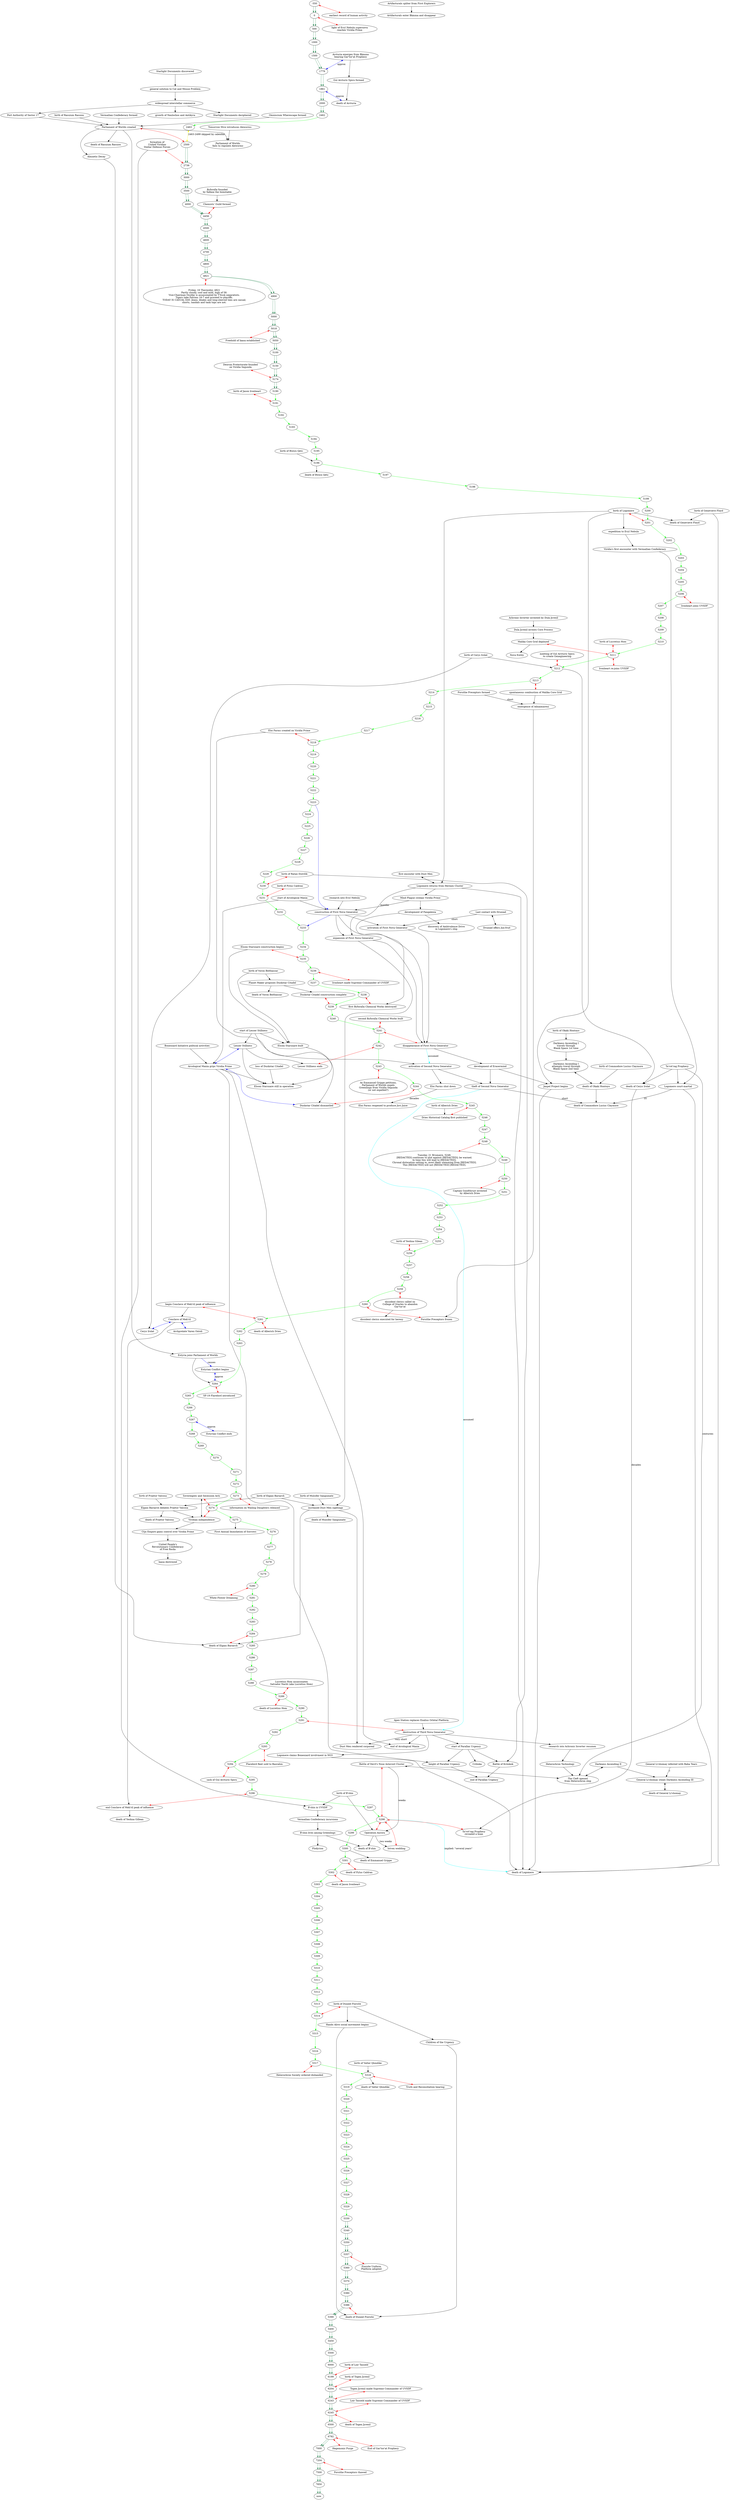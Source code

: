 digraph viridia
{
// specific years mentioned, and all years within interesting ranges; use
// "green" for adjacent years and a different shade and a double line when
// we skip years; since we use "red" for specifying exact years, we use
// yellow (green + red) for the year numbers which are the same
-550->0->500->1000->1500->1779->1861->2000->2462 [color="seagreen4"]
-550->0->500->1000->1500->1779->1861->2000->2462 [color="seagreen4"]
2462->2463 [color="green"]
2463->2500 [dir="both" color="yellow" label="2463-2499 skipped by calendar"]
2500->2736->3000->3500->4000->4456 [color="seagreen4"]
2500->2736->3000->3500->4000->4456 [color="seagreen4"]
4456->4500->4600->4700->4800->4821->4900->5000 [color="seagreen4"]
4456->4500->4600->4700->4800->4821->4900->5000 [color="seagreen4"]
5000->5018->5050->5100->5150->5174->5190 [color="seagreen4"]
5000->5018->5050->5100->5150->5174->5190 [color="seagreen4"]
5190->5191->5192->5193->5194->5195->5196->5197->5198->5199->5200 [color="green"]
5200->5201->5202->5203->5204->5205->5206->5207->5208->5209->5210 [color="green"]
5210->5211->5212->5213->5214->5215->5216->5217->5218->5219->5220 [color="green"]
5220->5221->5222->5223->5224->5225->5226->5227->5228->5229->5230 [color="green"]
5230->5231->5232->5233->5234->5235->5236->5237->5238->5239->5240 [color="green"]
5240->5241->5242->5243->5244->5245->5246->5247->5248->5249->5250 [color="green"]
5250->5251->5252->5253->5254->5255->5256->5257->5258->5259->5260 [color="green"]
5260->5261->5262->5263->5264->5265->5266->5267->5268->5269->5270 [color="green"]
5270->5271->5272->5273->5274->5275->5276->5277->5278->5279->5280 [color="green"]
5280->5281->5282->5283->5284->5285->5286->5287->5288->5289->5290 [color="green"]
5290->5291->5292->5293->5294->5295->5296->5297->5298->5299->5300 [color="green"]
5300->5301->5302->5303->5304->5305->5306->5307->5308->5309->5310 [color="green"]
5310->5311->5312->5313->5314->5315->5316->5317->5318->5319->5320 [color="green"]
5320->5321->5322->5323->5324->5325->5326->5327->5328->5329->5330 [color="green"]
5330->5340->5350->5357->5360->5370->5380->5386->5390->5400 [color="seagreen4"]
5330->5340->5350->5357->5360->5370->5380->5386->5390->5400 [color="seagreen4"]
5400->5450->5500->6000->6199->6204->6243->6245->6500->6782->7000 [color="seagreen4"]
5400->5450->5500->6000->6199->6204->6243->6245->6500->6782->7000 [color="seagreen4"]
7000->7204->7500->7850->"now" [color="seagreen4"]
7000->7204->7500->7850->"now" [color="seagreen4"]

"dest NG3" [label="destruction of Third Nova Generator"]

// [[Welcome]]
"dest NG3" -> "start of Parallax Urgency"
//// Now redundant to say "start is before end"
//"start of Parallax Urgency" -> "end of Parallax Urgency"

// [[Achronic Inverter]]
//// We do know that "Achronic Inverter invented by Dula Jyrexil" comes
//// before "dest NG3" from this article, but from [[Core Process]], we
//// know that it also comes before the First Nova Generator.  Since NG1
//// is before NG3, we choose to simplify our graph by removing the line
//// to NG3, as it (now) provides no useful additional information.

//"Achronic Inverter invented by Dula Jyrexil" -> "dest NG3"
"dest NG3" -> "research into Achronic Inverter resumes" -> "Heterochron Technology"

// [[Adnaimareui]]
"Malika Core Grid destroyed" [label="spontaneous combustion of Malika Core Grid"]
// this is now redundant, since we have specific dates for both events
//"Deorsai Protectorate founded" -> "Malika Core Grid destroyed"
"Malika Core Grid destroyed" -> "emergence of Adnaimareui"

// [[Aleworms]]
"Parliament-Aleworms" [label="Parliament of Worlds\nfails to regulate Aleworms"]
"Tomorrow Hive introduces Aleworms" -> "Parliament-Aleworms"
"Parliament of Worlds created" -> "Parliament-Aleworms"

// [[Almnetic Decay]]
//"collapse of Almnetic Empire"
"Almnetic Decay"

// [[Ambivalence Drive]]
"birth of Logomere" -> "Logomere returns from Hermes Cluster" -> "death of Logomere"
"Logomere returns from Hermes Cluster" -> "Mind Plague sweeps Viridia Prime" -> "development of Fangalexia" -> "discovery of Ambivalence Drive\nin Logomere's ship"

// [[Apex Station]]
"Apex Station replaces Exalius Orbital Platform" -> "dest NG3"
// [[Hands Alive]] gives us a date for OA, so this is redundant:
// "dest NG3" -> "Operation Aurora"

// [[Arcological Mania]]
"Arcological Mania" [label="Arcological Mania grips Viridia Prime"]
// REVIEW
"Lesser Stillness" -> "Arcological Mania" [dir="both" color="blue"]
// [[Arcological Mania]] references "loss of Duskstar Citadel", but
// [[Duskstar citadel]] refers to it as "Duskstar Citadel dismantled"
"Arcological Mania" -> "Duskstar Citadel dismantled" [dir="both" color="blue"]
"start of Lesser Stillness" -> "Duskstar Citadel dismantled"

"Lesser Stillness" -> "Elsoni Starsnare still in operation"
"Arcological Mania" -> "Elsoni Starsnare still in operation"
"loss of Duskstar Citadel" -> "Elsoni Starsnare still in operation"

// [[Arcturianism]]
"Arcturia emerges" [label="Arcturia emerges from Bkmma\nbearing Gar'tor'at Prophecy"]
// This line is redundant (due to having approximate years and due to
// having "Gul Arcturis Spicu formed" between them)
//"Arcturia emerges" -> "death of Arcturia"

//// Since we now have approximate years for each of these (exact year for
//// dest NG3), we no long need the lines indicating duration

//"Arcturia emerges" -> "dest NG3" [label="~3500" color="blue"]
//"dest NG3" -> "End of Gar'tor'at Prophecy" [label="~1500" color="blue"]

// [[Artifacturals]]
"Artifacturals spliter from First Explorers" -> "Artifacturals enter Bkmma and disappear"

// [[Ascacian Wastes]]

// [[Astrogation]]
"Starlight Documents discovered" -> "general solution to Cat and Mouse Problem" -> "widespread interstellar commerce" -> "Starlight Documents deciphered"
"widespread interstellar commerce" -> "growth of Naulochos and Antikyra"
"widespread interstellar commerce" -> "Port Authority of Sector 17"

######


// [[B'shin]]
"UVSDF forms" [label="formation of\nUnited Viridian\nStellar Defense Forces"]
"UVSDF forms" -> "B'shin in UVSDF"
"birth of B'shin" -> "B'shin in UVSDF" -> "Vermailian Confederacy incursions" -> "B'shin lives among Greenlings" -> "death of B'shin"
"B'shin lives among Greenlings" -> "Flodyrion"

// [[Baba Tears]]
"General Li'shomay infested with Baba Tears"

// [[Elgani Bariarch]]
"Almnetic Decay" -> "death of Elgani Bariarch"
"birth of Praetor Valcosa" -> "Elgani Bariarch debates Praetor Valcosa" -> "death of Praetor Valcosa"
"birth of Elgani Bariarch" -> "Elgani Bariarch debates Praetor Valcosa"
// We have a date for Bariarch's death, and a date for an event following
// the debates (that of Viridian Independence), making this line
// redundant:
//"Elgani Bariarch debates Praetor Valcosa" -> "death of Elgani Bariarch"
"Elgani Bariarch debates Praetor Valcosa" -> "Viridian independence"

// [[Barometz]]
"greenlings expelled" [label="As Emmanuel Grippe petitions,\nParliament of Worlds expels\nGreenlings from Viridia Segunda\n(or not expelled?)"]
// This line is redundant as we now have exact dates for each of these
// from [[Endotian Calendar]] and [[Emmanuel Grippe]]
//"Parliament of Worlds created" -> "greenlings expelled"

// [[Battle of Kriinkok]]
"start of Parallax Urgency" -> "Battle of Kriinkok" -> "end of Parallax Urgency"

// [[Bazrahin]]

// [[Voron Belthaszar]]
"birth of Voron Belthaszar" -> "Elsoni Starsnare built" -> "Elsoni Starsnare still in operation"
"Arcological Mania" -> "height of Parallax Urgency"
"start of Parallax Urgency" -> "height of Parallax Urgency" -> "end of Parallax Urgency"

// [[Bkmma]]

// [[Blank Space]]
"Cleft opened" [label="The Cleft opened\nfrom Heterochron ship"]
// [[Hands Alive]] gives us the date for OA, and we know BoD'sNAC was only
// weeks earlier
"Battle of Devil's Nose Asteroid Cluster" -> 5298 [dir="both" color="red"]
"Battle of Devil's Nose Asteroid Cluster" -> "Operation Aurora" [label="weeks"]
"Battle of Devil's Nose Asteroid Cluster" -> "Cleft opened" [dir="both"]
"Heterochron Technology" -> "Cleft opened"

// [[Boneozard Initiative]]
"Boneozard Initiative political activities" -> "Arcological Mania"
"start of Arcological Mania" -> "Arcological Mania" -> "end of Arcological Mania"
"start of Arcological Mania" -> "construction of First Nova Generator" -> "disappearance of First Nova Generator"
"dest NG3" -> "end of Arcological Mania"

//// We now have a specific year for "disappearance NG1" and "dest NG3",
//// so we do not need to include the line telling us the time between the
//// two
//"disappearance of First Nova Generator" -> "dest NG3" [label="50"]
"dest NG3" -> "Logomere claims Boneozard involvment in NG3" -> "death of Logomere"

// "theft of NG2" comes from [[Commodore Lucius Claymore]]; we assume that
// First, Second, Third are in order
//// [[Erasermind]] confirms that First NG was before Second NG
//"disappearance of First Nova Generator" -> "theft of Second Nova Generator" [color="cyan" label="assumed"]
"theft of Second Nova Generator" -> "dest NG3" [color="cyan" label="assumed"]

"disappearance of First Nova Generator" -> "activation of Second Nova Generator" [color="cyan" label="assumed"]

// [[Byforalla]]
"Byforalla founded" [label="Byforalla founded\nby Xafane the Inimitable"]
//// "end of Ctjn Empire" turns out to not be a relevent event
//"Byforalla founded by Xafane the Inimitable" -> "end of Ctjn Empire"

######


// [[Pylus Caldran]]
"birth of Pylus Caldran" -> 5231 [dir="both" color="red"]
5301 -> "death of Pylus Caldran" [dir="both" color="red"]
//// reporting Caldran's age is redundant with his birth and death year;
//// simplify graph by not including this line
//"birth of Pylus Caldran" -> "death of Pylus Caldran" [label="70"]
1861 -> "death of Arcturia" [dir="both" label="approx" color="blue"]
//// reporting Caldran's birth occured before dest NG3 is now redundant
//"birth of Pylus Caldran" -> "dest NG3"
//// We have exact dates for these, so reporting 10 years is redundant
//"dest NG3" -> "death of Pylus Caldran" [label="10"]

// as of [[Gul Arcturis Spicu]] we now have an exact year for the sacking
//"sack of Gul Arcturis Spicu" -> "death of Pylus Caldran"

//// via calculating that dest NG3 = "death of Pylus Caldran" - 10 years
5291 -> "dest NG3" [dir="both" color="red"]
// we now have an exact date for this in [[Hegemonic Purge]]
//6784 -> "End of Gar'tor'at Prophecy" [dir="both" label="approx" color="blue"]
"Arcturia emerges" -> 1779 [dir="both" label="approx" color="blue"]
5241 -> "disappearance of First Nova Generator" [dir="both" color="red"]

// [[Cat and Mouse Problem]]

// [[Chemists' Guild]]
"Byforalla founded" -> "Chemists' Guild formed"
"Chemists' Guild formed" -> 4456 [dir="both" color="red"]
5238 -> "first Byforalla Chemical Works destroyed" [dir="both" color="red"]
"development of Fangalexia" -> "first Byforalla Chemical Works destroyed"
//// We have specific years for each of these events, so we don't need
//// these lines
//"first Byforalla Chemical Works destroyed" -> "second Byforalla Chemical Works built" -> "Lesser Stillness ends"
"second Byforalla Chemical Works built" -> 5241 [dir="both" color="red"]
"start of Lesser Stillness" -> "Lesser Stillness" -> "Lesser Stillness ends"
5242 -> "Lesser Stillness ends" [dir="both" color="red"]
//// "end of Ctjn Empire" turns out to not be a relevent event
//"dest NG3" -> "end of Ctjn Empire"

// [[The Cleft]]
"Ta'rot'rag Prophecy" -> "Cleft opened" [label="centuries"]

// [[Commodore Lucius Claymore]]
"birth of Logomere" -> "expedition to Evyl Nebula" -> "Viridia's first encounter with Vermailian Confederacy" -> "Logomere court-martial" -> "death of Logomere"
"Logomere court-martial" -> "death of Commodore Lucius Claymore" [label="35"]
"theft of Second Nova Generator" -> "death of Commodore Lucius Claymore" [label="short"]
"Ta'rot'rag Prophecy"->"Logomere court-martial"

// [[Conclave of Mek'ril]]
// REVIEW
"begin Conclave of Mek'ril peak of influence" -> 5261 [dir="both" color="red"]
5296 -> "end Conclave of Mek'ril peak of influence" [dir="both" color="red"]
"begin Conclave of Mek'ril peak of influence" -> "Conclave of Mek'ril" -> "end Conclave of Mek'ril peak of influence"

//"Conclave of Mek'ril" -> "Ratan Dutrilik" [dir="both" color="blue"]
"Conclave of Mek'ril" -> "Archprelate Varen Ontoli" [dir="both" color="blue"]
"Conclave of Mek'ril" -> "Cerys Irolat" [dir="both" color="blue"]

// [[Core Process]]
"Achronic Inverter invented by Dula Jyrexil" -> "Dula Jyrexil invents Core Process"
// We have a latest date for "invents core process" and a range of
// possible dates for "construction of NG1", so this line is redundant
//"Dula Jyrexil invents Core Process" -> "construction of First Nova Generator"
// This line is redundant because we now have a date for the creation of
// the Farms, and know the invention was before a known date before the
// Farms
//"Dula Jyrexil invents Core Process" -> "Eloi Farms created on Viridia Prime"

// [[Crilinka]]
"start of Parallax Urgency" -> "Crilinka"
// REVIEW: implies that Fangalexia, weather correction, Erasermind and Cat
// and Mouse problem occur in Crilinka, which would be after/during
// Parallax Urgency, but most of these were much earlier

// [[Ctjn Empire]]
"Viridian independence" -> "Ctjn Empire gains control over Viridia Prime" -> "United People's\nRevolutionary Confederacy\nof Free Rocks"

######


// [[Darkness Ascending]]
"DA-I 1st" [label="Darkness Ascending I\ntravels through\nBlank Space 1st time"]
"DA-I 2nd" [label="Darkness Ascending I\nattempts travel through\nBlank Space 2nd time"]
"birth of Okaki Hontoyo" -> "DA-I 1st" -> "DA-I 2nd"
"DA-I 2nd" -> "death of Okaki Hontoyo" [dir="both"]

// [[Okaki Hontoyo]] places DA-I in the lifetime of Claymore, thousands of
// years after we believed based on reading [[Darkness Ascending]]
//"general solution to Cat and Mouse Problem" -> "DA-I 1st" [color="cyan" label="assumed"]
//"DA-I 2nd" -> "widespread interstellar commerce" [color="cyan" label="assumed"]

"Darkness Ascending II" -> "Cleft opened" [dir="both"]
"Darkness Ascending II" -> "General Li'shomay steals Darkness Ascending III"
"General Li'shomay infested with Baba Tears" -> "General Li'shomay steals Darkness Ascending III" [label="?"]
"General Li'shomay steals Darkness Ascending III" -> "death of General Li'shomay" [dir="both"]

// [[Deorsai Protectorate]]
"Deorsai Protectorate founded" [label="Deorsai Protectorate founded\non Viridia Segunda"]
"Deorsai Protectorate founded" -> 5174 [dir="both" color="red"]
//"Deorsai Protectorate founded" -> "Deorsai Protectorate"
// [[Jason Ironheart]] gives us a date for UVSDF forms, so this line is
// redundant
//"UVSDF forms" -> "Deorsai Protectorate founded"
// This line is now redundant, as [[Greenlings]] gives an exact date for WFD
//"Deorsai Protectorate founded" -> "White Flower Dreaming"
"Dula Jyrexil invents Core Process" -> "Malika Core Grid deployed"
"Malika Core Grid deployed" -> 5211 [dir="both" color="red"]
5213 -> "Malika Core Grid destroyed" [dir="both" color="red"]
//"Malika Core Grid deployed" -> "Malika Core Grid destroyed"
"Malika Core Grid deployed" -> "Nova Entity"
// Text is: "within the next decade" from 5213
5223 -> "construction of First Nova Generator" [color="blue"]
"construction of First Nova Generator" -> 5233 [color="blue"]

// [[Dries Historical Catalog]]
"birth of Alberich Dries" -> "Dries Historical Catalog first published"
5245 -> "Dries Historical Catalog first published" [dir="both" color="red"]
5261 -> "death of Alberich Dries" [dir="both" color="red"]
"birth of B'shin" -> "Operation Aurora" -> "death of B'shin"

// [[Druniad]]
"Last contact with Druniad" -> "Druniad offers Jun-fruit" [dir="both"]
"Last contact with Druniad" -> "activation of First Nova Generator" [label="short"]
"construction of First Nova Generator" -> "activation of First Nova Generator" -> "disappearance of First Nova Generator"
// This line is now redundant as we have exact dates for both of these
// events (although they are only 39 years, NOT greater than 50 years
// apart.
//"disappearance of First Nova Generator" -> "White Flower Dreaming" [label="> 50"]

// [[Duplicity Paradox]]

// [[Duskstar Citadel]]
"birth of Voron Belthaszar" -> "Planet Maker proposes Duskstar Citadel" -> "death of Voron Belthaszar"
"Planet Maker proposes Duskstar Citadel" -> "Duskstar Citadel construction complete"
"Duskstar Citadel construction complete" -> 5239 [dir="both" color="red"]
5244 -> "Duskstar Citadel dismantled" [dir="both" color="red"]
5273 -> "information on Wailing Daughters released" [dir="both" color="red"]

// [[Dust Men]]
"first encouter with Dust Men" -> "Logomere returns from Hermes Cluster" [dir="both"]
"construction of First Nova Generator" -> "expansion of First Nova Generator" -> "disappearance of First Nova Generator"
"Logomere returns from Hermes Cluster" -> "expansion of First Nova Generator" [label="months"]

//// Although Dust Men sightings were blamed on Fangalexia, the blame was
//// unfounded, as the first sightings actually happened before the drug
//// was developed.
// "development of Fangalexia" -> "first encouter with Dust Men" [color="cyan" label="implied"]

"expansion of First Nova Generator" -> "increased Dust Men sightings"
"birth of Mulcifer Sanguinate" -> "increased Dust Men sightings" -> "death of Mulcifer Sanguinate"
"birth of Elgani Bariarch" -> "increased Dust Men sightings" -> "death of Elgani Bariarch"
"dest NG3" -> "Dust Men rendered corporeal" [label="very short"]
"increased Dust Men sightings" -> "Dust Men rendered corporeal"

// [[Ratan Dutrilik]]
"birth of Ratan Dutrilik" -> 5230 [dir="both" color="red"]
"birth of Ratan Dutrilik" -> "Battle of Kriinkok"
//"birth of Ratan Dutrilik" -> "Ratan Dutrilik" -> "death of Ratan Dutrilik"

######


// [[Eloi Farms]]
"Eloi Farms created on Viridia Prime" -> 5218 [dir="both" color="red"]
"birth of Cerys Irolat" -> "Cerys Irolat"
// [[Cerys Irolat]] tells us his/her birth was prior to 5212, making this
// line redundant
//"birth of Cerys Irolat" -> "Eloi Farms created on Viridia Prime"
"activation of Second Nova Generator" -> "theft of Second Nova Generator"
"Eloi Farms created on Viridia Prime" -> "activation of Second Nova Generator" -> "Eloi Farms shut down"
"Eloi Farms shut down" -> "Eloi Farms reopened to produce Juvi Juice" [label="decades"]

// [[Elsoni Starsnare]]
"start of Lesser Stillness" -> "Elsoni Starsnare built"
"birth of Bwiyn Qetz" -> 5196 -> "death of Bwiyn Qetz"
"Elsoni Starsnare construction begins" -> 5235 [dir="both" color="red"]
"Elsoni Starsnare construction begins" -> "Elsoni Starsnare built"

// [[Emancipation Day]]
"Sovereignty and Secession Acts" -> 5274 [dir="both" color="red"]
5284 -> "death of Elgani Bariarch" [dir="both" color="red"]
"Sovereignty and Secession Acts" -> "Viridian independence" [dir="both"]
5274 -> "Viridian independence" [dir="both" color="red"]

// [[Endotian Calendar]]
"Parliament of Worlds created" -> 2500 [dir="both" color="red"]
"Port Authority of Sector 17" -> "Parliament of Worlds created"
"Parliament of Worlds created" -> "Almnetic Decay"
"Vermailian Confederacy formed" -> "Parliament of Worlds created"
"Omniscium Wherescape formed" -> "Parliament of Worlds created"
"birth of Rasuium Rasuios" -> "Parliament of Worlds created" -> "death of Rasuium Rasuios"
// 2463-2499 Years skipped due to switching calendars

// [[Erasermind]]
"disappearance of First Nova Generator" -> "development of Erasermind" -> "theft of Second Nova Generator"
"development of Erasermind" -> "Jaxpel Project begins"
// We know "Jaxpel Project begins" occurs after "development of
// Erasermind", which is after "disappearance of NG1" which is 5241.  We
// know "UVSDF forms" is before "Deorsai Protectorate founded", in 5174.
// Together, this makes the following line redundant:
//"UVSDF forms" -> "Jaxpel Project begins"
// Jaxpel Project appears to be formed during the rise/height of
// Logomere's carer
"birth of Logomere" -> "Jaxpel Project begins" -> "death of Logomere"
"Jaxpel Project begins"

// [[Estyrian Conflict]]
"Parliament of Worlds created" -> "Estyria joins Parliament of Worlds" -> 5264
// We know Estyria joining PoW was the cause of the Estyrian conflict, so
// we assume it occurred very shortly prior.  This line is used just for
// placement (hence style="invis")
5263 -> "Estyria joins Parliament of Worlds" [style="invis"]
"Estyria joins Parliament of Worlds" -> "Estyrian Conflict begins" [label="causes" color="blue"]
"Estyrian Conflict begins" -> 5264 [dir="both" label="approx" color="blue"]
5267 -> "Estyrian Conflict ends" [dir="both" label="approx" color="blue"]

// [[Eudaemonism]]

// [[Evyl Nebula]]
0 -> "light of Evyl Nebula supernova\nreaches Viridia Prime" [dir="both" color="red"]
"research into Evyl Nebula" -> "construction of First Nova Generator"

######


// [[Face of Hirith]]

// [[Fangalexia]]
"Mind Plague sweeps Viridia Prime" -> "construction of First Nova Generator"

// [[Duneel Fiorsite]]
"birth of Duneel Fiorsite" -> 5314 [dir="both" color="red"]
5386 -> "death of Duneel Fiorsite" [dir="both" color="red"]
5357 -> "Fiorsite Uniform\nPlatform adopted" [dir="both" color="red"]
"birth of Duneel Fiorsite" -> "Hands Alive social movement begins" -> "death of Duneel Fiorsite"
"birth of Duneel Fiorsite" -> "Children of the Urgency" -> "death of Duneel Fiorsite"

// [[First Explorers]]
-550 -> "earliest record of human activity" [dir="both" color="red"]
5250 -> "Captain Goodthrust invented\nby Alberich Dries" [dir="both" color="red"]

// [[Flarebird]]
5264 -> "SF-19 Flarebird introduced" [dir="both" color="red"]
5293 -> "Flarebird fleet sold to Bazrahin" [dir="both" color="red"]

// [[Flodyrion]]

// [[Genevieve Floyd]]
"birth of Genevieve Floyd" -> "death of Genevieve Floyd"
"birth of Genevieve Floyd" -> "death of Logomere"
"birth of Logomere" -> "death of Genevieve Floyd"

// [[Forsithe Preceptors]]
// text says "after deosai protectorate collapsed", but we know that event
// as "emergence of the Adnaimareui"
"Forsithe Preceptors formed" -> "emergence of Adnaimareui" [label="short"]
"emergence of Adnaimareui" -> "Forsithe Preceptors frozen"
5260 -> "Forsithe Preceptors frozen" [dir="both" color="red"]
7204 -> "Forsithe Preceptors thawed" [dir="both" color="red"]

######


// [[Gar'tor'at Prophecy]]
4821 -> "Friday, 16 Thermidor, 4821\nPartly cloudy, cool and mild, high of 58.\nVice-Chairman Ossifay is assassinated by T'ltssk separatists.\nTigers take Falcons 16-7 and proceed to playoffs.\nTODAY IS CASUAL DAY. Jeans, khakis and long-sleeved tees are casual;\nshorts, sandals and tank tops are not." [dir="both" color="red"]

5248 -> "Tuesday, 21 Brumaire, 5248.\n[REDACTED] continues to plot against [REDACTED]; be warned.\nIn time this will lead to [REDACTED].\nChronal dislocation setting in, most likely stemming from [REDACTED].\nThis [REDACTED] will not [REDACTED] [REDACTED]." [dir="both" color="red"]

"clerics protest" [label="dissident clerics called on\nCollege of Oracles to abandon\nGar'tor'at"]
5259 -> "clerics protest" [dir="both" color="red"]
"clerics protest" -> "dissident clerics executed for heresy"

// [[Garott Ornati]]
6782 -> "Hegemonic Purge" [dir="both" color="red"]

// [[Genegineering]]
"meeting of Gul Arcturis Spicu\nto create Genegineering" -> 5212 [dir="both" color="red"]

// [[Yeohna Gilean]]
"birth of Yeohna Gilean" -> 5256 [dir="both" color="red"]
// [[Hands Alive]] gives us an exact date for OA, so this is redundant:
//"birth of Yeohna Gilean" -> "Operation Aurora"
"end Conclave of Mek'ril peak of influence" -> "death of Yeohna Gillean"

//[[Greenlings]]
5280 -> "White Flower Dreaming" [dir="both" color="red"]

// [[Emmanuel Grippe]]
5243 -> "greenlings expelled" [dir="both" color="red"]
5300 -> "death of Emmanuel Grippe"

// [[Gul Arcturis Spicu]]
5294 -> "sack of Gul Arcturis Spicu" [dir="both" color="red"]
"Arcturia emerges" -> "Gul Arcturis Spicu formed" -> "death of Arcturia"

######

// [[Hands Alive]]
5298 -> "Operation Aurora" [dir="both" color="red"]

// [[Hegemonic Purge]]
6782 -> "End of Gar'tor'at Prophecy" [dir="both" color="red"]

// [[Hermes Cluster]]
// probably not relevent:
// "Heremes Cluster is 100 million light-years[sic] younger than the universe itself"

// [[Heterochron]]
"birth of Valter Qlondike" -> 5318 -> "death of Valter Qlondike"
// T&R hearing may span more than 1 year
5318 -> "Truth and Reconsiliation hearing" [dir="both" color="red"]
5317 -> "Heterochron Society ordered disbanded" [dir="both" color="red"]
// yes this is "OA is before 5317"; I did not forget the dir="both", etc
//"Operation Aurora" -> 5317

// [[Hirith]]

// [[Lucretius Hom]]
"birth of Lucretius Hom" -> 5211 [dir="both" color="red"]
5289 -> "death of Lucretius Hom" [dir="both" color="red"]
"Lucretius Hom assassinates\nSalvador Nacht (aka Lucretius Hom)" -> 5289 [dir="both" color="red"]

// [[Okaki Hontoyo]]
"birth of Commodore Lucius Claymore" -> "death of Okaki Hontoyo" -> "death of Commodore Lucius Claymore"

######


// [[Iaasa]]
5018 -> "Freehold of Iaasa established" [dir="both" color="red"]
"United People's\nRevolutionary Confederacy\nof Free Rocks" -> "Iaasa destroyed"

// [[Immolation of Sorrows]]
5275 -> "First Annual Immolation of Sorrows"

// [[Intoa]]
// not written yet

// [[Cerys Irolat]]
"birth of Cerys Irolat" -> 5212 -> "death of Cerys Irolat"
"Ta'rot'rag Prophecy" -> "death of Cerys Irolat"
"death of Cerys Irolat" -> "Ta'rot'rag Prophecy\nrevealed a hoax" [label="decades"]
5298 -> "Ta'rot'rag Prophecy\nrevealed a hoax" [dir="both" color="red"]

// [[Jason Ironheart]]
"birth of Jason Ironheart" -> 5191 [dir="both" color="red"]
5302 -> "death of Jason Ironheart" [dir="both" color="red"]
5206 -> "Ironheart joins UVSDF" [dir="both" color="red"]
5211 -> "Ironheart re-joins UVSDF" [dir="both" color="red"]
5236 -> "Ironheart made Supreme Commander of UVSDF" [dir="both" color="red"]
"UVSDF forms" -> 2736 [dir="both" color="red"]
"birth of Logomere" -> 5201 [dir="both" color="red"]
// These are almost certainly irrelevant
"birth of Togen Jyrexil" -> 6204 [dir="both" color="red"]
"Togen Jyrexil made Supreme Commander of UVSDF" -> 6243 [dir="both" color="red"]
6245 -> "death of Togen Jyrexil" [dir="both" color="red"]
"birth of Loir Tasseld" -> 6199 [dir="both" color="red"]
"Loir Tasseld made Supreme Commander of UVSDF" -> 6245 [dir="both" color="red"]

// [[Istvex]]
"Operation Aurora" -> "Istvex wedding" [label="two weeks"]
5298 -> "Istvex wedding" [dir="both" color="red"]
5298 -> "death of Logomere" [color="cyan" label="implied: \"several years\""]
// for placement, based on "several years" mentioned above
5301 -> "death of Logomere" [style="invis"]


}
